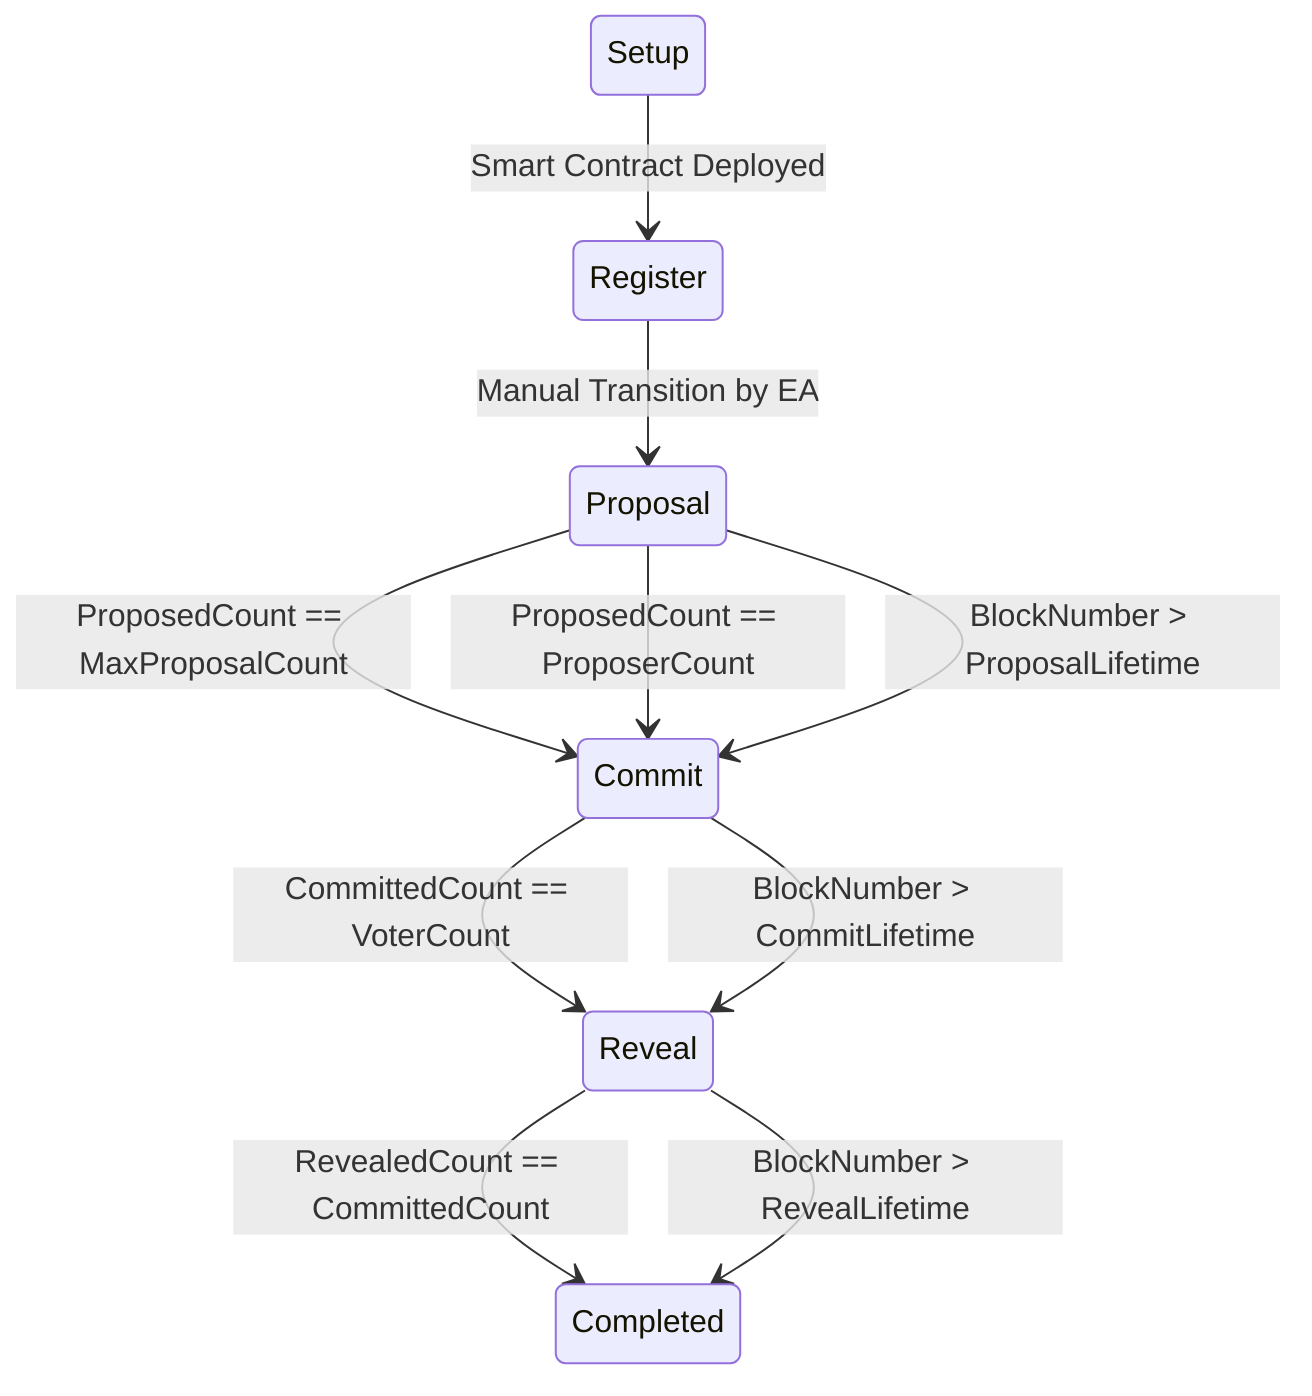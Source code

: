 stateDiagram-v2
    Setup --> Register: Smart Contract Deployed
    Register --> Proposal: Manual Transition by EA
    Proposal --> Commit: ProposedCount == MaxProposalCount
    Proposal --> Commit: ProposedCount == ProposerCount
    Proposal --> Commit: BlockNumber > ProposalLifetime
    Commit --> Reveal: CommittedCount == VoterCount
    Commit --> Reveal: BlockNumber > CommitLifetime
    Reveal --> Completed: RevealedCount == CommittedCount
    Reveal --> Completed: BlockNumber > RevealLifetime